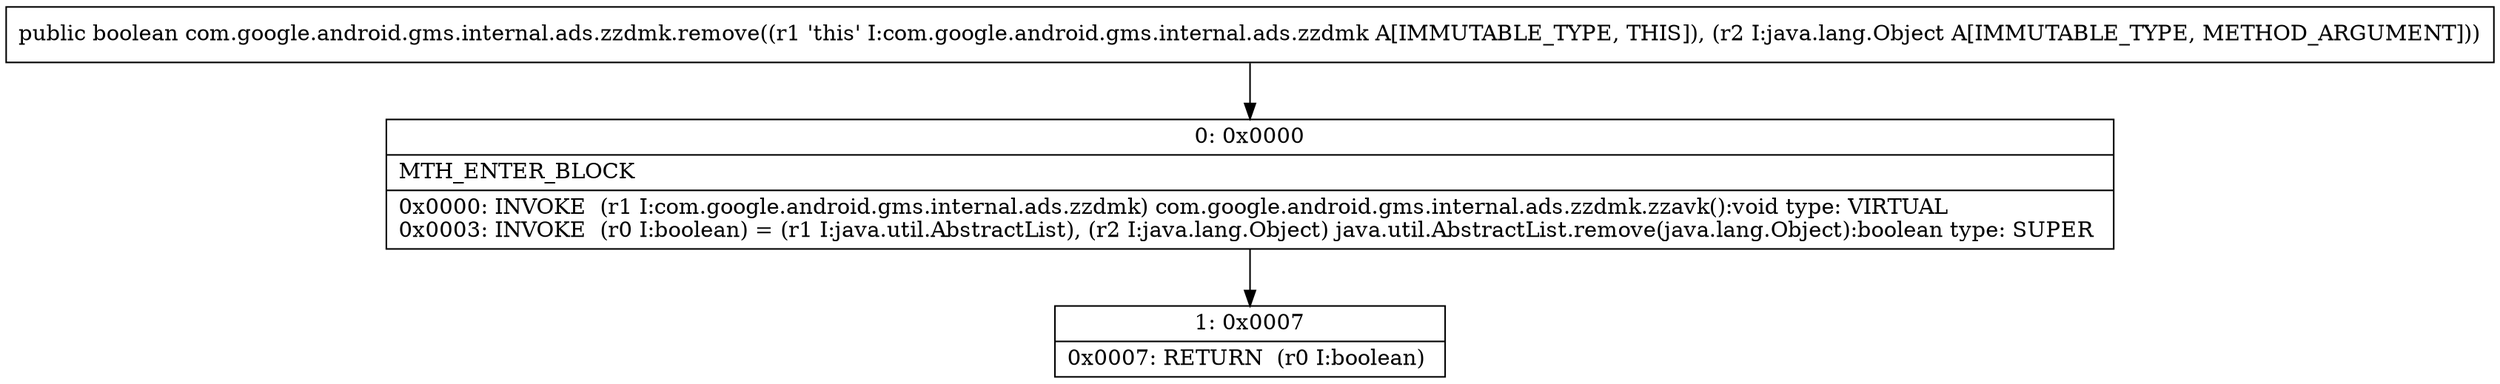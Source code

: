 digraph "CFG forcom.google.android.gms.internal.ads.zzdmk.remove(Ljava\/lang\/Object;)Z" {
Node_0 [shape=record,label="{0\:\ 0x0000|MTH_ENTER_BLOCK\l|0x0000: INVOKE  (r1 I:com.google.android.gms.internal.ads.zzdmk) com.google.android.gms.internal.ads.zzdmk.zzavk():void type: VIRTUAL \l0x0003: INVOKE  (r0 I:boolean) = (r1 I:java.util.AbstractList), (r2 I:java.lang.Object) java.util.AbstractList.remove(java.lang.Object):boolean type: SUPER \l}"];
Node_1 [shape=record,label="{1\:\ 0x0007|0x0007: RETURN  (r0 I:boolean) \l}"];
MethodNode[shape=record,label="{public boolean com.google.android.gms.internal.ads.zzdmk.remove((r1 'this' I:com.google.android.gms.internal.ads.zzdmk A[IMMUTABLE_TYPE, THIS]), (r2 I:java.lang.Object A[IMMUTABLE_TYPE, METHOD_ARGUMENT])) }"];
MethodNode -> Node_0;
Node_0 -> Node_1;
}

